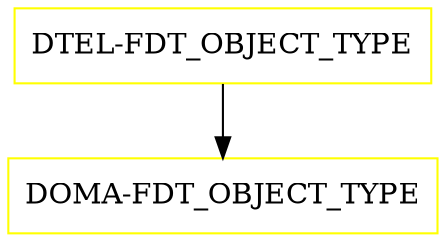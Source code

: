 digraph G {
  "DTEL-FDT_OBJECT_TYPE" [shape=box,color=yellow];
  "DOMA-FDT_OBJECT_TYPE" [shape=box,color=yellow,URL="./DOMA_FDT_OBJECT_TYPE.html"];
  "DTEL-FDT_OBJECT_TYPE" -> "DOMA-FDT_OBJECT_TYPE";
}
